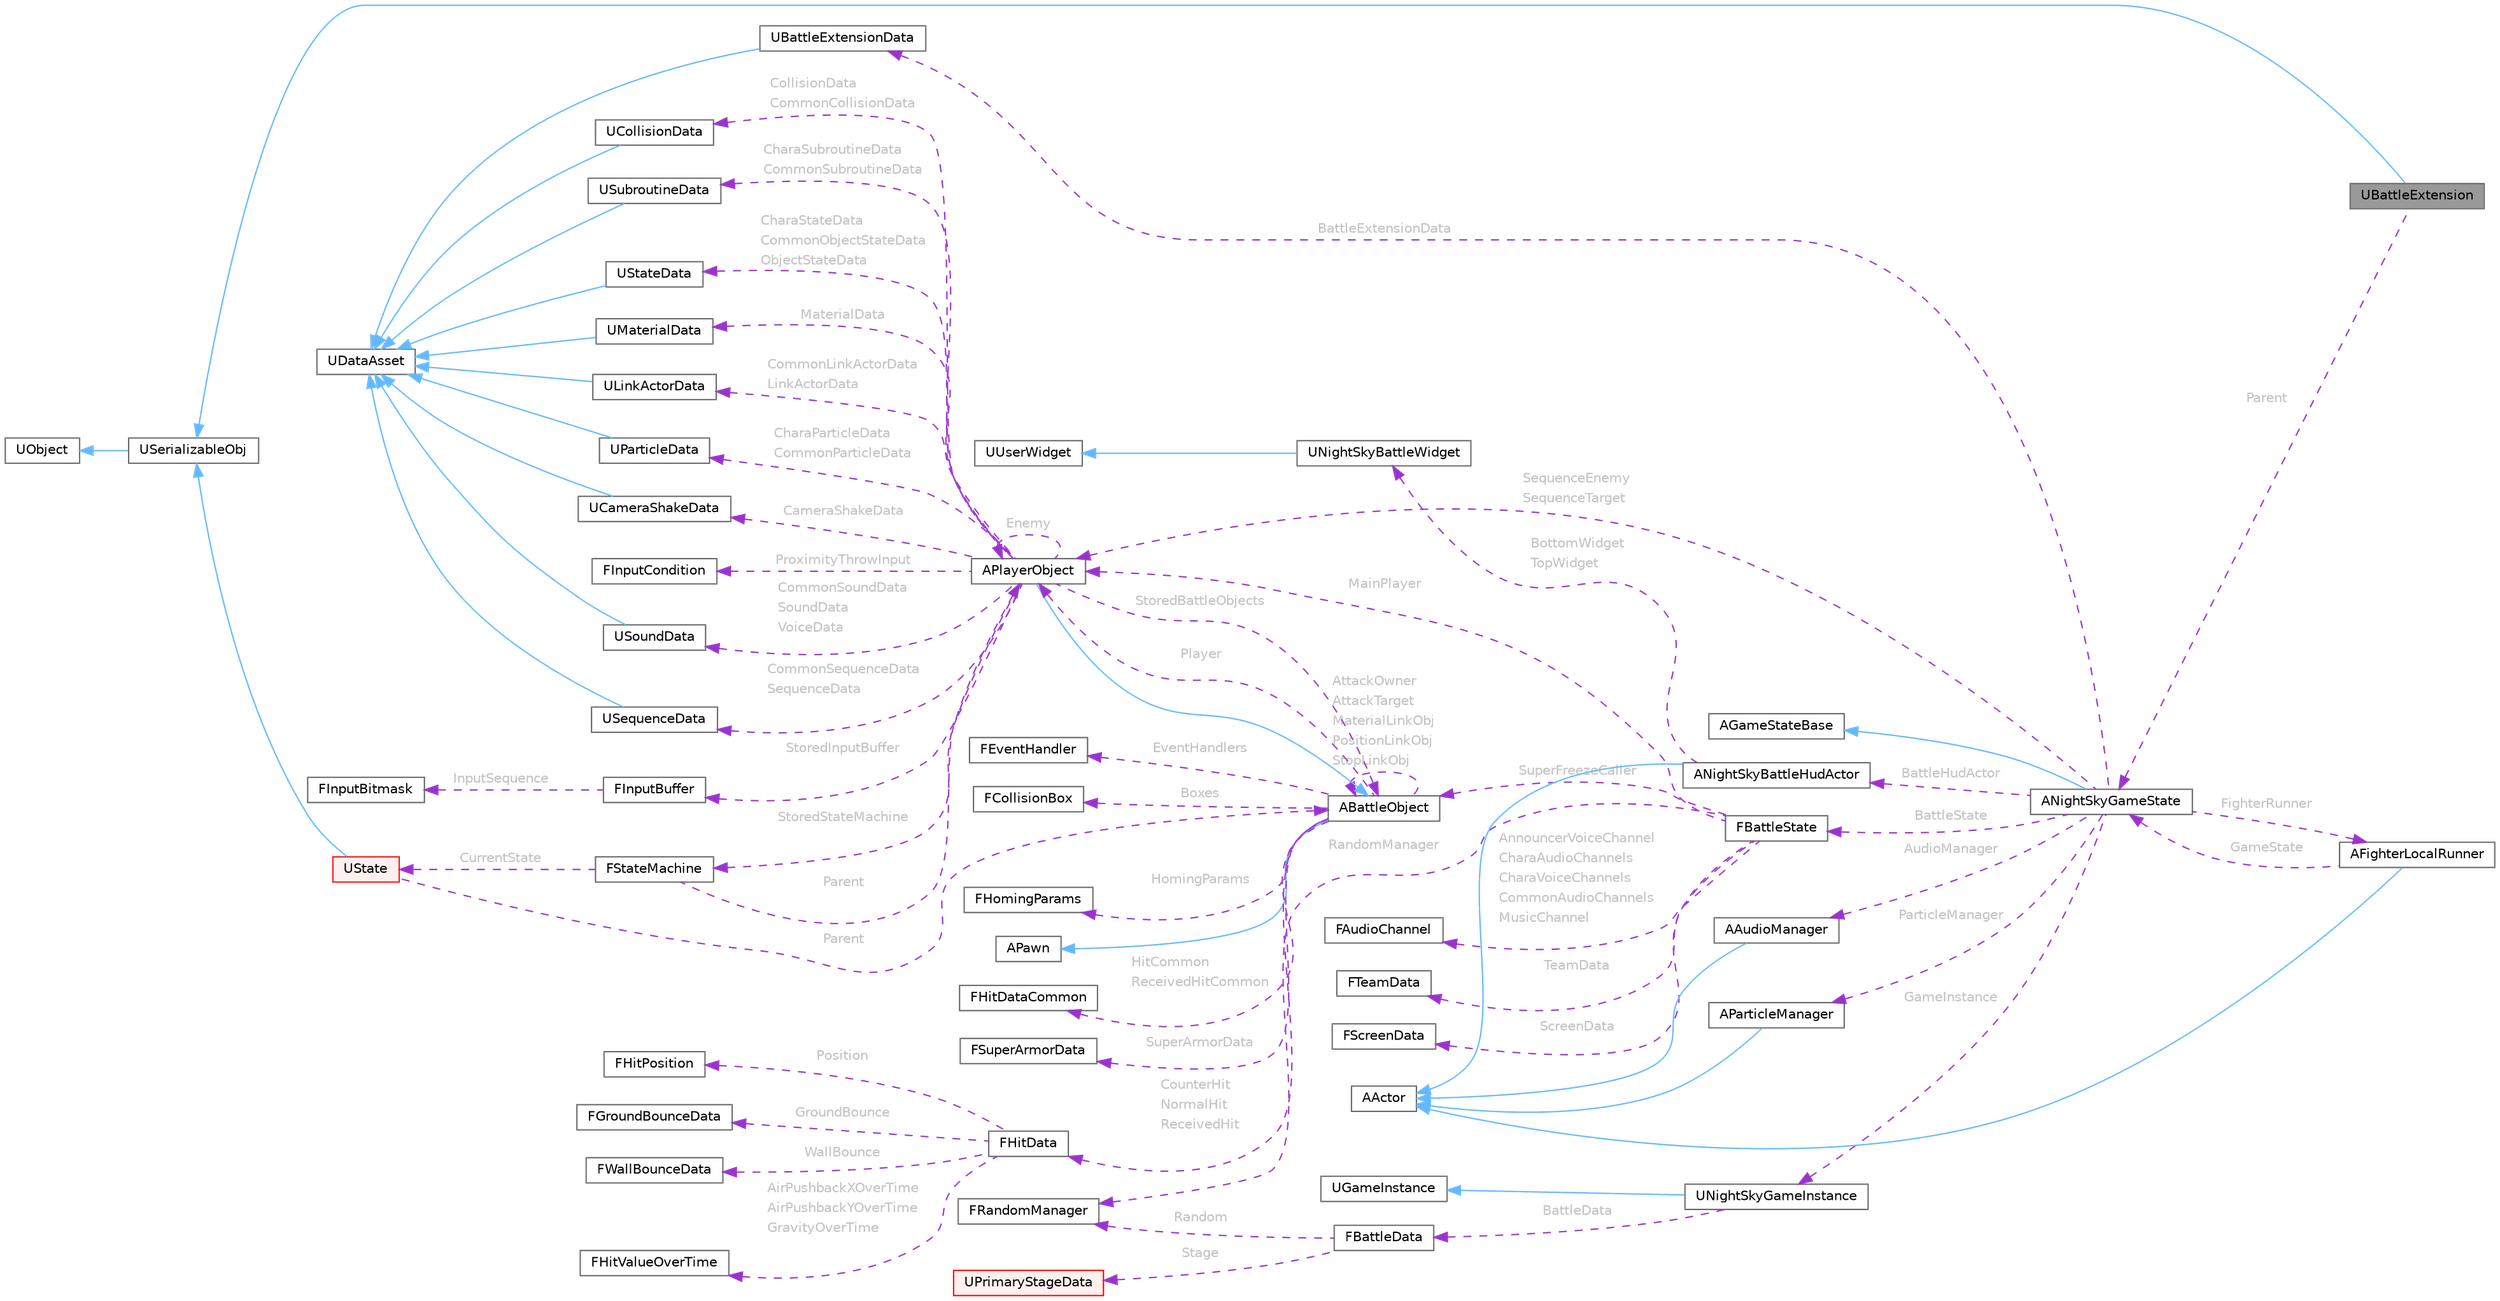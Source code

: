digraph "UBattleExtension"
{
 // LATEX_PDF_SIZE
  bgcolor="transparent";
  edge [fontname=Helvetica,fontsize=10,labelfontname=Helvetica,labelfontsize=10];
  node [fontname=Helvetica,fontsize=10,shape=box,height=0.2,width=0.4];
  rankdir="LR";
  Node1 [id="Node000001",label="UBattleExtension",height=0.2,width=0.4,color="gray40", fillcolor="grey60", style="filled", fontcolor="black",tooltip="A customizable extension to the battle ruleset."];
  Node2 -> Node1 [id="edge1_Node000001_Node000002",dir="back",color="steelblue1",style="solid",tooltip=" "];
  Node2 [id="Node000002",label="USerializableObj",height=0.2,width=0.4,color="gray40", fillcolor="white", style="filled",URL="$class_u_serializable_obj.html",tooltip=" "];
  Node3 -> Node2 [id="edge2_Node000002_Node000003",dir="back",color="steelblue1",style="solid",tooltip=" "];
  Node3 [id="Node000003",label="UObject",height=0.2,width=0.4,color="gray40", fillcolor="white", style="filled",tooltip=" "];
  Node4 -> Node1 [id="edge3_Node000001_Node000004",dir="back",color="darkorchid3",style="dashed",tooltip=" ",label=<<TABLE CELLBORDER="0" BORDER="0"><TR><TD VALIGN="top" ALIGN="LEFT" CELLPADDING="1" CELLSPACING="0">Parent</TD></TR>
</TABLE>> ,fontcolor="grey" ];
  Node4 [id="Node000004",label="ANightSkyGameState",height=0.2,width=0.4,color="gray40", fillcolor="white", style="filled",URL="$class_a_night_sky_game_state.html",tooltip=" "];
  Node5 -> Node4 [id="edge4_Node000004_Node000005",dir="back",color="steelblue1",style="solid",tooltip=" "];
  Node5 [id="Node000005",label="AGameStateBase",height=0.2,width=0.4,color="gray40", fillcolor="white", style="filled",tooltip=" "];
  Node6 -> Node4 [id="edge5_Node000004_Node000006",dir="back",color="darkorchid3",style="dashed",tooltip=" ",label=<<TABLE CELLBORDER="0" BORDER="0"><TR><TD VALIGN="top" ALIGN="LEFT" CELLPADDING="1" CELLSPACING="0">BattleState</TD></TR>
</TABLE>> ,fontcolor="grey" ];
  Node6 [id="Node000006",label="FBattleState",height=0.2,width=0.4,color="gray40", fillcolor="white", style="filled",URL="$struct_f_battle_state.html",tooltip=" "];
  Node7 -> Node6 [id="edge6_Node000006_Node000007",dir="back",color="darkorchid3",style="dashed",tooltip=" ",label=<<TABLE CELLBORDER="0" BORDER="0"><TR><TD VALIGN="top" ALIGN="LEFT" CELLPADDING="1" CELLSPACING="0">ScreenData</TD></TR>
</TABLE>> ,fontcolor="grey" ];
  Node7 [id="Node000007",label="FScreenData",height=0.2,width=0.4,color="gray40", fillcolor="white", style="filled",URL="$struct_f_screen_data.html",tooltip=" "];
  Node8 -> Node6 [id="edge7_Node000006_Node000008",dir="back",color="darkorchid3",style="dashed",tooltip=" ",label=<<TABLE CELLBORDER="0" BORDER="0"><TR><TD VALIGN="top" ALIGN="LEFT" CELLPADDING="1" CELLSPACING="0">RandomManager</TD></TR>
</TABLE>> ,fontcolor="grey" ];
  Node8 [id="Node000008",label="FRandomManager",height=0.2,width=0.4,color="gray40", fillcolor="white", style="filled",URL="$struct_f_random_manager.html",tooltip=" "];
  Node9 -> Node6 [id="edge8_Node000006_Node000009",dir="back",color="darkorchid3",style="dashed",tooltip=" ",label=<<TABLE CELLBORDER="0" BORDER="0"><TR><TD VALIGN="top" ALIGN="LEFT" CELLPADDING="1" CELLSPACING="0">SuperFreezeCaller</TD></TR>
</TABLE>> ,fontcolor="grey" ];
  Node9 [id="Node000009",label="ABattleObject",height=0.2,width=0.4,color="gray40", fillcolor="white", style="filled",URL="$class_a_battle_object.html",tooltip=" "];
  Node10 -> Node9 [id="edge9_Node000009_Node000010",dir="back",color="steelblue1",style="solid",tooltip=" "];
  Node10 [id="Node000010",label="APawn",height=0.2,width=0.4,color="gray40", fillcolor="white", style="filled",tooltip=" "];
  Node11 -> Node9 [id="edge10_Node000009_Node000011",dir="back",color="darkorchid3",style="dashed",tooltip=" ",label=<<TABLE CELLBORDER="0" BORDER="0"><TR><TD VALIGN="top" ALIGN="LEFT" CELLPADDING="1" CELLSPACING="0">HitCommon</TD></TR>
<TR><TD VALIGN="top" ALIGN="LEFT" CELLPADDING="1" CELLSPACING="0">ReceivedHitCommon</TD></TR>
</TABLE>> ,fontcolor="grey" ];
  Node11 [id="Node000011",label="FHitDataCommon",height=0.2,width=0.4,color="gray40", fillcolor="white", style="filled",URL="$struct_f_hit_data_common.html",tooltip=" "];
  Node12 -> Node9 [id="edge11_Node000009_Node000012",dir="back",color="darkorchid3",style="dashed",tooltip=" ",label=<<TABLE CELLBORDER="0" BORDER="0"><TR><TD VALIGN="top" ALIGN="LEFT" CELLPADDING="1" CELLSPACING="0">CounterHit</TD></TR>
<TR><TD VALIGN="top" ALIGN="LEFT" CELLPADDING="1" CELLSPACING="0">NormalHit</TD></TR>
<TR><TD VALIGN="top" ALIGN="LEFT" CELLPADDING="1" CELLSPACING="0">ReceivedHit</TD></TR>
</TABLE>> ,fontcolor="grey" ];
  Node12 [id="Node000012",label="FHitData",height=0.2,width=0.4,color="gray40", fillcolor="white", style="filled",URL="$struct_f_hit_data.html",tooltip=" "];
  Node13 -> Node12 [id="edge12_Node000012_Node000013",dir="back",color="darkorchid3",style="dashed",tooltip=" ",label=<<TABLE CELLBORDER="0" BORDER="0"><TR><TD VALIGN="top" ALIGN="LEFT" CELLPADDING="1" CELLSPACING="0">AirPushbackXOverTime</TD></TR>
<TR><TD VALIGN="top" ALIGN="LEFT" CELLPADDING="1" CELLSPACING="0">AirPushbackYOverTime</TD></TR>
<TR><TD VALIGN="top" ALIGN="LEFT" CELLPADDING="1" CELLSPACING="0">GravityOverTime</TD></TR>
</TABLE>> ,fontcolor="grey" ];
  Node13 [id="Node000013",label="FHitValueOverTime",height=0.2,width=0.4,color="gray40", fillcolor="white", style="filled",URL="$struct_f_hit_value_over_time.html",tooltip=" "];
  Node14 -> Node12 [id="edge13_Node000012_Node000014",dir="back",color="darkorchid3",style="dashed",tooltip=" ",label=<<TABLE CELLBORDER="0" BORDER="0"><TR><TD VALIGN="top" ALIGN="LEFT" CELLPADDING="1" CELLSPACING="0">Position</TD></TR>
</TABLE>> ,fontcolor="grey" ];
  Node14 [id="Node000014",label="FHitPosition",height=0.2,width=0.4,color="gray40", fillcolor="white", style="filled",URL="$struct_f_hit_position.html",tooltip=" "];
  Node15 -> Node12 [id="edge14_Node000012_Node000015",dir="back",color="darkorchid3",style="dashed",tooltip=" ",label=<<TABLE CELLBORDER="0" BORDER="0"><TR><TD VALIGN="top" ALIGN="LEFT" CELLPADDING="1" CELLSPACING="0">GroundBounce</TD></TR>
</TABLE>> ,fontcolor="grey" ];
  Node15 [id="Node000015",label="FGroundBounceData",height=0.2,width=0.4,color="gray40", fillcolor="white", style="filled",URL="$struct_f_ground_bounce_data.html",tooltip=" "];
  Node16 -> Node12 [id="edge15_Node000012_Node000016",dir="back",color="darkorchid3",style="dashed",tooltip=" ",label=<<TABLE CELLBORDER="0" BORDER="0"><TR><TD VALIGN="top" ALIGN="LEFT" CELLPADDING="1" CELLSPACING="0">WallBounce</TD></TR>
</TABLE>> ,fontcolor="grey" ];
  Node16 [id="Node000016",label="FWallBounceData",height=0.2,width=0.4,color="gray40", fillcolor="white", style="filled",URL="$struct_f_wall_bounce_data.html",tooltip=" "];
  Node17 -> Node9 [id="edge16_Node000009_Node000017",dir="back",color="darkorchid3",style="dashed",tooltip=" ",label=<<TABLE CELLBORDER="0" BORDER="0"><TR><TD VALIGN="top" ALIGN="LEFT" CELLPADDING="1" CELLSPACING="0">EventHandlers</TD></TR>
</TABLE>> ,fontcolor="grey" ];
  Node17 [id="Node000017",label="FEventHandler",height=0.2,width=0.4,color="gray40", fillcolor="white", style="filled",URL="$struct_f_event_handler.html",tooltip=" "];
  Node18 -> Node9 [id="edge17_Node000009_Node000018",dir="back",color="darkorchid3",style="dashed",tooltip=" ",label=<<TABLE CELLBORDER="0" BORDER="0"><TR><TD VALIGN="top" ALIGN="LEFT" CELLPADDING="1" CELLSPACING="0">Boxes</TD></TR>
</TABLE>> ,fontcolor="grey" ];
  Node18 [id="Node000018",label="FCollisionBox",height=0.2,width=0.4,color="gray40", fillcolor="white", style="filled",URL="$struct_f_collision_box.html",tooltip="A collision box."];
  Node19 -> Node9 [id="edge18_Node000009_Node000019",dir="back",color="darkorchid3",style="dashed",tooltip=" ",label=<<TABLE CELLBORDER="0" BORDER="0"><TR><TD VALIGN="top" ALIGN="LEFT" CELLPADDING="1" CELLSPACING="0">HomingParams</TD></TR>
</TABLE>> ,fontcolor="grey" ];
  Node19 [id="Node000019",label="FHomingParams",height=0.2,width=0.4,color="gray40", fillcolor="white", style="filled",URL="$struct_f_homing_params.html",tooltip=" "];
  Node20 -> Node9 [id="edge19_Node000009_Node000020",dir="back",color="darkorchid3",style="dashed",tooltip=" ",label=<<TABLE CELLBORDER="0" BORDER="0"><TR><TD VALIGN="top" ALIGN="LEFT" CELLPADDING="1" CELLSPACING="0">SuperArmorData</TD></TR>
</TABLE>> ,fontcolor="grey" ];
  Node20 [id="Node000020",label="FSuperArmorData",height=0.2,width=0.4,color="gray40", fillcolor="white", style="filled",URL="$struct_f_super_armor_data.html",tooltip=" "];
  Node21 -> Node9 [id="edge20_Node000009_Node000021",dir="back",color="darkorchid3",style="dashed",tooltip=" ",label=<<TABLE CELLBORDER="0" BORDER="0"><TR><TD VALIGN="top" ALIGN="LEFT" CELLPADDING="1" CELLSPACING="0">Player</TD></TR>
</TABLE>> ,fontcolor="grey" ];
  Node21 [id="Node000021",label="APlayerObject",height=0.2,width=0.4,color="gray40", fillcolor="white", style="filled",URL="$class_a_player_object.html",tooltip=" "];
  Node9 -> Node21 [id="edge21_Node000021_Node000009",dir="back",color="steelblue1",style="solid",tooltip=" "];
  Node22 -> Node21 [id="edge22_Node000021_Node000022",dir="back",color="darkorchid3",style="dashed",tooltip=" ",label=<<TABLE CELLBORDER="0" BORDER="0"><TR><TD VALIGN="top" ALIGN="LEFT" CELLPADDING="1" CELLSPACING="0">ProximityThrowInput</TD></TR>
</TABLE>> ,fontcolor="grey" ];
  Node22 [id="Node000022",label="FInputCondition",height=0.2,width=0.4,color="gray40", fillcolor="white", style="filled",URL="$struct_f_input_condition.html",tooltip=" "];
  Node23 -> Node21 [id="edge23_Node000021_Node000023",dir="back",color="darkorchid3",style="dashed",tooltip=" ",label=<<TABLE CELLBORDER="0" BORDER="0"><TR><TD VALIGN="top" ALIGN="LEFT" CELLPADDING="1" CELLSPACING="0">StoredStateMachine</TD></TR>
</TABLE>> ,fontcolor="grey" ];
  Node23 [id="Node000023",label="FStateMachine",height=0.2,width=0.4,color="gray40", fillcolor="white", style="filled",URL="$struct_f_state_machine.html",tooltip="The player object's state machine."];
  Node24 -> Node23 [id="edge24_Node000023_Node000024",dir="back",color="darkorchid3",style="dashed",tooltip=" ",label=<<TABLE CELLBORDER="0" BORDER="0"><TR><TD VALIGN="top" ALIGN="LEFT" CELLPADDING="1" CELLSPACING="0">CurrentState</TD></TR>
</TABLE>> ,fontcolor="grey" ];
  Node24 [id="Node000024",label="UState",height=0.2,width=0.4,color="red", fillcolor="#FFF0F0", style="filled",URL="$class_u_state.html",tooltip="A character state that determines behavior."];
  Node2 -> Node24 [id="edge25_Node000024_Node000002",dir="back",color="steelblue1",style="solid",tooltip=" "];
  Node9 -> Node24 [id="edge26_Node000024_Node000009",dir="back",color="darkorchid3",style="dashed",tooltip=" ",label=<<TABLE CELLBORDER="0" BORDER="0"><TR><TD VALIGN="top" ALIGN="LEFT" CELLPADDING="1" CELLSPACING="0">Parent</TD></TR>
</TABLE>> ,fontcolor="grey" ];
  Node21 -> Node23 [id="edge27_Node000023_Node000021",dir="back",color="darkorchid3",style="dashed",tooltip=" ",label=<<TABLE CELLBORDER="0" BORDER="0"><TR><TD VALIGN="top" ALIGN="LEFT" CELLPADDING="1" CELLSPACING="0">Parent</TD></TR>
</TABLE>> ,fontcolor="grey" ];
  Node26 -> Node21 [id="edge28_Node000021_Node000026",dir="back",color="darkorchid3",style="dashed",tooltip=" ",label=<<TABLE CELLBORDER="0" BORDER="0"><TR><TD VALIGN="top" ALIGN="LEFT" CELLPADDING="1" CELLSPACING="0">StoredInputBuffer</TD></TR>
</TABLE>> ,fontcolor="grey" ];
  Node26 [id="Node000026",label="FInputBuffer",height=0.2,width=0.4,color="gray40", fillcolor="white", style="filled",URL="$struct_f_input_buffer.html",tooltip="The input buffer for a player object."];
  Node27 -> Node26 [id="edge29_Node000026_Node000027",dir="back",color="darkorchid3",style="dashed",tooltip=" ",label=<<TABLE CELLBORDER="0" BORDER="0"><TR><TD VALIGN="top" ALIGN="LEFT" CELLPADDING="1" CELLSPACING="0">InputSequence</TD></TR>
</TABLE>> ,fontcolor="grey" ];
  Node27 [id="Node000027",label="FInputBitmask",height=0.2,width=0.4,color="gray40", fillcolor="white", style="filled",URL="$struct_f_input_bitmask.html",tooltip=" "];
  Node21 -> Node21 [id="edge30_Node000021_Node000021",dir="back",color="darkorchid3",style="dashed",tooltip=" ",label=<<TABLE CELLBORDER="0" BORDER="0"><TR><TD VALIGN="top" ALIGN="LEFT" CELLPADDING="1" CELLSPACING="0">Enemy</TD></TR>
</TABLE>> ,fontcolor="grey" ];
  Node9 -> Node21 [id="edge31_Node000021_Node000009",dir="back",color="darkorchid3",style="dashed",tooltip=" ",label=<<TABLE CELLBORDER="0" BORDER="0"><TR><TD VALIGN="top" ALIGN="LEFT" CELLPADDING="1" CELLSPACING="0">StoredBattleObjects</TD></TR>
</TABLE>> ,fontcolor="grey" ];
  Node28 -> Node21 [id="edge32_Node000021_Node000028",dir="back",color="darkorchid3",style="dashed",tooltip=" ",label=<<TABLE CELLBORDER="0" BORDER="0"><TR><TD VALIGN="top" ALIGN="LEFT" CELLPADDING="1" CELLSPACING="0">CollisionData</TD></TR>
<TR><TD VALIGN="top" ALIGN="LEFT" CELLPADDING="1" CELLSPACING="0">CommonCollisionData</TD></TR>
</TABLE>> ,fontcolor="grey" ];
  Node28 [id="Node000028",label="UCollisionData",height=0.2,width=0.4,color="gray40", fillcolor="white", style="filled",URL="$class_u_collision_data.html",tooltip=" "];
  Node29 -> Node28 [id="edge33_Node000028_Node000029",dir="back",color="steelblue1",style="solid",tooltip=" "];
  Node29 [id="Node000029",label="UDataAsset",height=0.2,width=0.4,color="gray40", fillcolor="white", style="filled",tooltip=" "];
  Node30 -> Node21 [id="edge34_Node000021_Node000030",dir="back",color="darkorchid3",style="dashed",tooltip=" ",label=<<TABLE CELLBORDER="0" BORDER="0"><TR><TD VALIGN="top" ALIGN="LEFT" CELLPADDING="1" CELLSPACING="0">CharaSubroutineData</TD></TR>
<TR><TD VALIGN="top" ALIGN="LEFT" CELLPADDING="1" CELLSPACING="0">CommonSubroutineData</TD></TR>
</TABLE>> ,fontcolor="grey" ];
  Node30 [id="Node000030",label="USubroutineData",height=0.2,width=0.4,color="gray40", fillcolor="white", style="filled",URL="$class_u_subroutine_data.html",tooltip=" "];
  Node29 -> Node30 [id="edge35_Node000030_Node000029",dir="back",color="steelblue1",style="solid",tooltip=" "];
  Node31 -> Node21 [id="edge36_Node000021_Node000031",dir="back",color="darkorchid3",style="dashed",tooltip=" ",label=<<TABLE CELLBORDER="0" BORDER="0"><TR><TD VALIGN="top" ALIGN="LEFT" CELLPADDING="1" CELLSPACING="0">CharaStateData</TD></TR>
<TR><TD VALIGN="top" ALIGN="LEFT" CELLPADDING="1" CELLSPACING="0">CommonObjectStateData</TD></TR>
<TR><TD VALIGN="top" ALIGN="LEFT" CELLPADDING="1" CELLSPACING="0">ObjectStateData</TD></TR>
</TABLE>> ,fontcolor="grey" ];
  Node31 [id="Node000031",label="UStateData",height=0.2,width=0.4,color="gray40", fillcolor="white", style="filled",URL="$class_u_state_data.html",tooltip=" "];
  Node29 -> Node31 [id="edge37_Node000031_Node000029",dir="back",color="steelblue1",style="solid",tooltip=" "];
  Node32 -> Node21 [id="edge38_Node000021_Node000032",dir="back",color="darkorchid3",style="dashed",tooltip=" ",label=<<TABLE CELLBORDER="0" BORDER="0"><TR><TD VALIGN="top" ALIGN="LEFT" CELLPADDING="1" CELLSPACING="0">MaterialData</TD></TR>
</TABLE>> ,fontcolor="grey" ];
  Node32 [id="Node000032",label="UMaterialData",height=0.2,width=0.4,color="gray40", fillcolor="white", style="filled",URL="$class_u_material_data.html",tooltip=" "];
  Node29 -> Node32 [id="edge39_Node000032_Node000029",dir="back",color="steelblue1",style="solid",tooltip=" "];
  Node33 -> Node21 [id="edge40_Node000021_Node000033",dir="back",color="darkorchid3",style="dashed",tooltip=" ",label=<<TABLE CELLBORDER="0" BORDER="0"><TR><TD VALIGN="top" ALIGN="LEFT" CELLPADDING="1" CELLSPACING="0">CommonLinkActorData</TD></TR>
<TR><TD VALIGN="top" ALIGN="LEFT" CELLPADDING="1" CELLSPACING="0">LinkActorData</TD></TR>
</TABLE>> ,fontcolor="grey" ];
  Node33 [id="Node000033",label="ULinkActorData",height=0.2,width=0.4,color="gray40", fillcolor="white", style="filled",URL="$class_u_link_actor_data.html",tooltip=" "];
  Node29 -> Node33 [id="edge41_Node000033_Node000029",dir="back",color="steelblue1",style="solid",tooltip=" "];
  Node34 -> Node21 [id="edge42_Node000021_Node000034",dir="back",color="darkorchid3",style="dashed",tooltip=" ",label=<<TABLE CELLBORDER="0" BORDER="0"><TR><TD VALIGN="top" ALIGN="LEFT" CELLPADDING="1" CELLSPACING="0">CharaParticleData</TD></TR>
<TR><TD VALIGN="top" ALIGN="LEFT" CELLPADDING="1" CELLSPACING="0">CommonParticleData</TD></TR>
</TABLE>> ,fontcolor="grey" ];
  Node34 [id="Node000034",label="UParticleData",height=0.2,width=0.4,color="gray40", fillcolor="white", style="filled",URL="$class_u_particle_data.html",tooltip=" "];
  Node29 -> Node34 [id="edge43_Node000034_Node000029",dir="back",color="steelblue1",style="solid",tooltip=" "];
  Node35 -> Node21 [id="edge44_Node000021_Node000035",dir="back",color="darkorchid3",style="dashed",tooltip=" ",label=<<TABLE CELLBORDER="0" BORDER="0"><TR><TD VALIGN="top" ALIGN="LEFT" CELLPADDING="1" CELLSPACING="0">CommonSequenceData</TD></TR>
<TR><TD VALIGN="top" ALIGN="LEFT" CELLPADDING="1" CELLSPACING="0">SequenceData</TD></TR>
</TABLE>> ,fontcolor="grey" ];
  Node35 [id="Node000035",label="USequenceData",height=0.2,width=0.4,color="gray40", fillcolor="white", style="filled",URL="$class_u_sequence_data.html",tooltip=" "];
  Node29 -> Node35 [id="edge45_Node000035_Node000029",dir="back",color="steelblue1",style="solid",tooltip=" "];
  Node36 -> Node21 [id="edge46_Node000021_Node000036",dir="back",color="darkorchid3",style="dashed",tooltip=" ",label=<<TABLE CELLBORDER="0" BORDER="0"><TR><TD VALIGN="top" ALIGN="LEFT" CELLPADDING="1" CELLSPACING="0">CameraShakeData</TD></TR>
</TABLE>> ,fontcolor="grey" ];
  Node36 [id="Node000036",label="UCameraShakeData",height=0.2,width=0.4,color="gray40", fillcolor="white", style="filled",URL="$class_u_camera_shake_data.html",tooltip=" "];
  Node29 -> Node36 [id="edge47_Node000036_Node000029",dir="back",color="steelblue1",style="solid",tooltip=" "];
  Node37 -> Node21 [id="edge48_Node000021_Node000037",dir="back",color="darkorchid3",style="dashed",tooltip=" ",label=<<TABLE CELLBORDER="0" BORDER="0"><TR><TD VALIGN="top" ALIGN="LEFT" CELLPADDING="1" CELLSPACING="0">CommonSoundData</TD></TR>
<TR><TD VALIGN="top" ALIGN="LEFT" CELLPADDING="1" CELLSPACING="0">SoundData</TD></TR>
<TR><TD VALIGN="top" ALIGN="LEFT" CELLPADDING="1" CELLSPACING="0">VoiceData</TD></TR>
</TABLE>> ,fontcolor="grey" ];
  Node37 [id="Node000037",label="USoundData",height=0.2,width=0.4,color="gray40", fillcolor="white", style="filled",URL="$class_u_sound_data.html",tooltip=" "];
  Node29 -> Node37 [id="edge49_Node000037_Node000029",dir="back",color="steelblue1",style="solid",tooltip=" "];
  Node9 -> Node9 [id="edge50_Node000009_Node000009",dir="back",color="darkorchid3",style="dashed",tooltip=" ",label=<<TABLE CELLBORDER="0" BORDER="0"><TR><TD VALIGN="top" ALIGN="LEFT" CELLPADDING="1" CELLSPACING="0">AttackOwner</TD></TR>
<TR><TD VALIGN="top" ALIGN="LEFT" CELLPADDING="1" CELLSPACING="0">AttackTarget</TD></TR>
<TR><TD VALIGN="top" ALIGN="LEFT" CELLPADDING="1" CELLSPACING="0">MaterialLinkObj</TD></TR>
<TR><TD VALIGN="top" ALIGN="LEFT" CELLPADDING="1" CELLSPACING="0">PositionLinkObj</TD></TR>
<TR><TD VALIGN="top" ALIGN="LEFT" CELLPADDING="1" CELLSPACING="0">StopLinkObj</TD></TR>
</TABLE>> ,fontcolor="grey" ];
  Node21 -> Node6 [id="edge51_Node000006_Node000021",dir="back",color="darkorchid3",style="dashed",tooltip=" ",label=<<TABLE CELLBORDER="0" BORDER="0"><TR><TD VALIGN="top" ALIGN="LEFT" CELLPADDING="1" CELLSPACING="0">MainPlayer</TD></TR>
</TABLE>> ,fontcolor="grey" ];
  Node38 -> Node6 [id="edge52_Node000006_Node000038",dir="back",color="darkorchid3",style="dashed",tooltip=" ",label=<<TABLE CELLBORDER="0" BORDER="0"><TR><TD VALIGN="top" ALIGN="LEFT" CELLPADDING="1" CELLSPACING="0">AnnouncerVoiceChannel</TD></TR>
<TR><TD VALIGN="top" ALIGN="LEFT" CELLPADDING="1" CELLSPACING="0">CharaAudioChannels</TD></TR>
<TR><TD VALIGN="top" ALIGN="LEFT" CELLPADDING="1" CELLSPACING="0">CharaVoiceChannels</TD></TR>
<TR><TD VALIGN="top" ALIGN="LEFT" CELLPADDING="1" CELLSPACING="0">CommonAudioChannels</TD></TR>
<TR><TD VALIGN="top" ALIGN="LEFT" CELLPADDING="1" CELLSPACING="0">MusicChannel</TD></TR>
</TABLE>> ,fontcolor="grey" ];
  Node38 [id="Node000038",label="FAudioChannel",height=0.2,width=0.4,color="gray40", fillcolor="white", style="filled",URL="$struct_f_audio_channel.html",tooltip=" "];
  Node39 -> Node6 [id="edge53_Node000006_Node000039",dir="back",color="darkorchid3",style="dashed",tooltip=" ",label=<<TABLE CELLBORDER="0" BORDER="0"><TR><TD VALIGN="top" ALIGN="LEFT" CELLPADDING="1" CELLSPACING="0">TeamData</TD></TR>
</TABLE>> ,fontcolor="grey" ];
  Node39 [id="Node000039",label="FTeamData",height=0.2,width=0.4,color="gray40", fillcolor="white", style="filled",URL="$struct_f_team_data.html",tooltip=" "];
  Node40 -> Node4 [id="edge54_Node000004_Node000040",dir="back",color="darkorchid3",style="dashed",tooltip=" ",label=<<TABLE CELLBORDER="0" BORDER="0"><TR><TD VALIGN="top" ALIGN="LEFT" CELLPADDING="1" CELLSPACING="0">BattleExtensionData</TD></TR>
</TABLE>> ,fontcolor="grey" ];
  Node40 [id="Node000040",label="UBattleExtensionData",height=0.2,width=0.4,color="gray40", fillcolor="white", style="filled",URL="$class_u_battle_extension_data.html",tooltip=" "];
  Node29 -> Node40 [id="edge55_Node000040_Node000029",dir="back",color="steelblue1",style="solid",tooltip=" "];
  Node41 -> Node4 [id="edge56_Node000004_Node000041",dir="back",color="darkorchid3",style="dashed",tooltip=" ",label=<<TABLE CELLBORDER="0" BORDER="0"><TR><TD VALIGN="top" ALIGN="LEFT" CELLPADDING="1" CELLSPACING="0">GameInstance</TD></TR>
</TABLE>> ,fontcolor="grey" ];
  Node41 [id="Node000041",label="UNightSkyGameInstance",height=0.2,width=0.4,color="gray40", fillcolor="white", style="filled",URL="$class_u_night_sky_game_instance.html",tooltip=" "];
  Node42 -> Node41 [id="edge57_Node000041_Node000042",dir="back",color="steelblue1",style="solid",tooltip=" "];
  Node42 [id="Node000042",label="UGameInstance",height=0.2,width=0.4,color="gray40", fillcolor="white", style="filled",tooltip=" "];
  Node43 -> Node41 [id="edge58_Node000041_Node000043",dir="back",color="darkorchid3",style="dashed",tooltip=" ",label=<<TABLE CELLBORDER="0" BORDER="0"><TR><TD VALIGN="top" ALIGN="LEFT" CELLPADDING="1" CELLSPACING="0">BattleData</TD></TR>
</TABLE>> ,fontcolor="grey" ];
  Node43 [id="Node000043",label="FBattleData",height=0.2,width=0.4,color="gray40", fillcolor="white", style="filled",URL="$struct_f_battle_data.html",tooltip=" "];
  Node8 -> Node43 [id="edge59_Node000043_Node000008",dir="back",color="darkorchid3",style="dashed",tooltip=" ",label=<<TABLE CELLBORDER="0" BORDER="0"><TR><TD VALIGN="top" ALIGN="LEFT" CELLPADDING="1" CELLSPACING="0">Random</TD></TR>
</TABLE>> ,fontcolor="grey" ];
  Node44 -> Node43 [id="edge60_Node000043_Node000044",dir="back",color="darkorchid3",style="dashed",tooltip=" ",label=<<TABLE CELLBORDER="0" BORDER="0"><TR><TD VALIGN="top" ALIGN="LEFT" CELLPADDING="1" CELLSPACING="0">Stage</TD></TR>
</TABLE>> ,fontcolor="grey" ];
  Node44 [id="Node000044",label="UPrimaryStageData",height=0.2,width=0.4,color="red", fillcolor="#FFF0F0", style="filled",URL="$class_u_primary_stage_data.html",tooltip=" "];
  Node46 -> Node4 [id="edge61_Node000004_Node000046",dir="back",color="darkorchid3",style="dashed",tooltip=" ",label=<<TABLE CELLBORDER="0" BORDER="0"><TR><TD VALIGN="top" ALIGN="LEFT" CELLPADDING="1" CELLSPACING="0">ParticleManager</TD></TR>
</TABLE>> ,fontcolor="grey" ];
  Node46 [id="Node000046",label="AParticleManager",height=0.2,width=0.4,color="gray40", fillcolor="white", style="filled",URL="$class_a_particle_manager.html",tooltip=" "];
  Node47 -> Node46 [id="edge62_Node000046_Node000047",dir="back",color="steelblue1",style="solid",tooltip=" "];
  Node47 [id="Node000047",label="AActor",height=0.2,width=0.4,color="gray40", fillcolor="white", style="filled",tooltip=" "];
  Node48 -> Node4 [id="edge63_Node000004_Node000048",dir="back",color="darkorchid3",style="dashed",tooltip=" ",label=<<TABLE CELLBORDER="0" BORDER="0"><TR><TD VALIGN="top" ALIGN="LEFT" CELLPADDING="1" CELLSPACING="0">AudioManager</TD></TR>
</TABLE>> ,fontcolor="grey" ];
  Node48 [id="Node000048",label="AAudioManager",height=0.2,width=0.4,color="gray40", fillcolor="white", style="filled",URL="$class_a_audio_manager.html",tooltip=" "];
  Node47 -> Node48 [id="edge64_Node000048_Node000047",dir="back",color="steelblue1",style="solid",tooltip=" "];
  Node21 -> Node4 [id="edge65_Node000004_Node000021",dir="back",color="darkorchid3",style="dashed",tooltip=" ",label=<<TABLE CELLBORDER="0" BORDER="0"><TR><TD VALIGN="top" ALIGN="LEFT" CELLPADDING="1" CELLSPACING="0">SequenceEnemy</TD></TR>
<TR><TD VALIGN="top" ALIGN="LEFT" CELLPADDING="1" CELLSPACING="0">SequenceTarget</TD></TR>
</TABLE>> ,fontcolor="grey" ];
  Node49 -> Node4 [id="edge66_Node000004_Node000049",dir="back",color="darkorchid3",style="dashed",tooltip=" ",label=<<TABLE CELLBORDER="0" BORDER="0"><TR><TD VALIGN="top" ALIGN="LEFT" CELLPADDING="1" CELLSPACING="0">FighterRunner</TD></TR>
</TABLE>> ,fontcolor="grey" ];
  Node49 [id="Node000049",label="AFighterLocalRunner",height=0.2,width=0.4,color="gray40", fillcolor="white", style="filled",URL="$class_a_fighter_local_runner.html",tooltip=" "];
  Node47 -> Node49 [id="edge67_Node000049_Node000047",dir="back",color="steelblue1",style="solid",tooltip=" "];
  Node4 -> Node49 [id="edge68_Node000049_Node000004",dir="back",color="darkorchid3",style="dashed",tooltip=" ",label=<<TABLE CELLBORDER="0" BORDER="0"><TR><TD VALIGN="top" ALIGN="LEFT" CELLPADDING="1" CELLSPACING="0">GameState</TD></TR>
</TABLE>> ,fontcolor="grey" ];
  Node50 -> Node4 [id="edge69_Node000004_Node000050",dir="back",color="darkorchid3",style="dashed",tooltip=" ",label=<<TABLE CELLBORDER="0" BORDER="0"><TR><TD VALIGN="top" ALIGN="LEFT" CELLPADDING="1" CELLSPACING="0">BattleHudActor</TD></TR>
</TABLE>> ,fontcolor="grey" ];
  Node50 [id="Node000050",label="ANightSkyBattleHudActor",height=0.2,width=0.4,color="gray40", fillcolor="white", style="filled",URL="$class_a_night_sky_battle_hud_actor.html",tooltip=" "];
  Node47 -> Node50 [id="edge70_Node000050_Node000047",dir="back",color="steelblue1",style="solid",tooltip=" "];
  Node51 -> Node50 [id="edge71_Node000050_Node000051",dir="back",color="darkorchid3",style="dashed",tooltip=" ",label=<<TABLE CELLBORDER="0" BORDER="0"><TR><TD VALIGN="top" ALIGN="LEFT" CELLPADDING="1" CELLSPACING="0">BottomWidget</TD></TR>
<TR><TD VALIGN="top" ALIGN="LEFT" CELLPADDING="1" CELLSPACING="0">TopWidget</TD></TR>
</TABLE>> ,fontcolor="grey" ];
  Node51 [id="Node000051",label="UNightSkyBattleWidget",height=0.2,width=0.4,color="gray40", fillcolor="white", style="filled",URL="$class_u_night_sky_battle_widget.html",tooltip=" "];
  Node52 -> Node51 [id="edge72_Node000051_Node000052",dir="back",color="steelblue1",style="solid",tooltip=" "];
  Node52 [id="Node000052",label="UUserWidget",height=0.2,width=0.4,color="gray40", fillcolor="white", style="filled",tooltip=" "];
}
